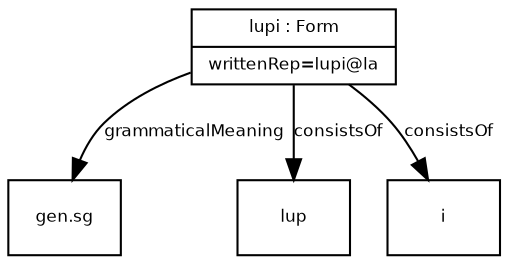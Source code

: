 digraph G {
  fontname = "Bitstream Vera Sans"
    fontsize = 8

    node [
      fontname = "Bitstream Vera Sans"
      fontsize = 8
      shape = "record"
    ]

    edge [
      fontname = "Bitstream Vera Sans"
      fontsize = 8
    ]
 
gensg [ label="{gen.sg}" ]
lupi -> gensg [ label="grammaticalMeaning" ] 
lup [ label="{lup}" ]
lupi -> lup [ label="consistsOf" ] 
i [ label="{i}" ]
lupi -> i [ label="consistsOf" ] 
lupi [ label="{lupi : Form|writtenRep=lupi@la}" ]
}
